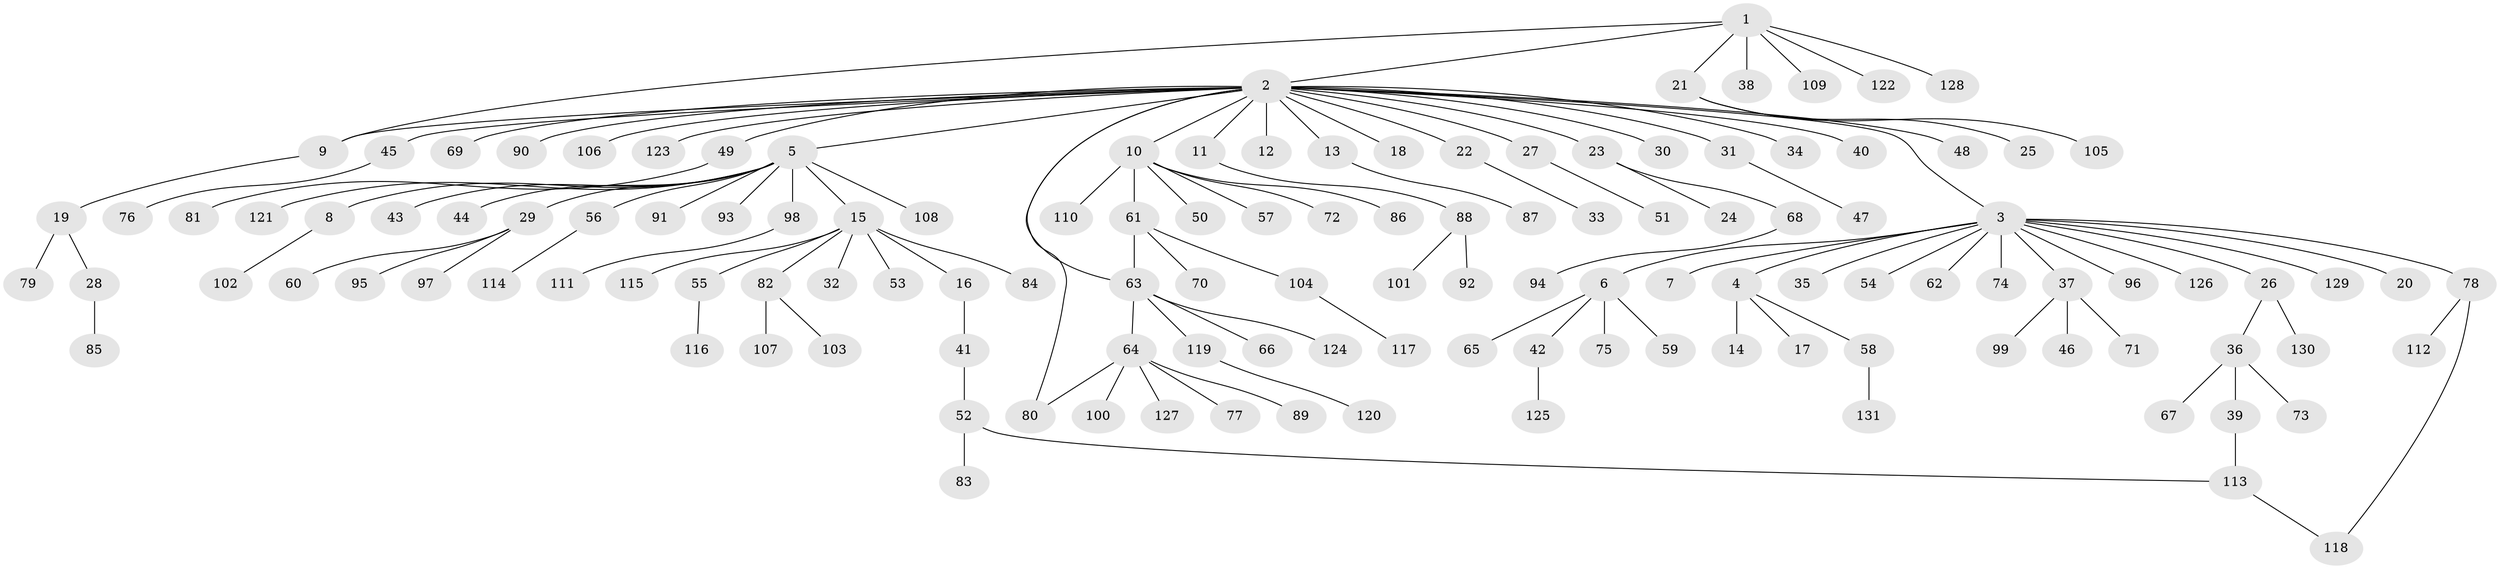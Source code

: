 // Generated by graph-tools (version 1.1) at 2025/26/03/09/25 03:26:05]
// undirected, 131 vertices, 135 edges
graph export_dot {
graph [start="1"]
  node [color=gray90,style=filled];
  1;
  2;
  3;
  4;
  5;
  6;
  7;
  8;
  9;
  10;
  11;
  12;
  13;
  14;
  15;
  16;
  17;
  18;
  19;
  20;
  21;
  22;
  23;
  24;
  25;
  26;
  27;
  28;
  29;
  30;
  31;
  32;
  33;
  34;
  35;
  36;
  37;
  38;
  39;
  40;
  41;
  42;
  43;
  44;
  45;
  46;
  47;
  48;
  49;
  50;
  51;
  52;
  53;
  54;
  55;
  56;
  57;
  58;
  59;
  60;
  61;
  62;
  63;
  64;
  65;
  66;
  67;
  68;
  69;
  70;
  71;
  72;
  73;
  74;
  75;
  76;
  77;
  78;
  79;
  80;
  81;
  82;
  83;
  84;
  85;
  86;
  87;
  88;
  89;
  90;
  91;
  92;
  93;
  94;
  95;
  96;
  97;
  98;
  99;
  100;
  101;
  102;
  103;
  104;
  105;
  106;
  107;
  108;
  109;
  110;
  111;
  112;
  113;
  114;
  115;
  116;
  117;
  118;
  119;
  120;
  121;
  122;
  123;
  124;
  125;
  126;
  127;
  128;
  129;
  130;
  131;
  1 -- 2;
  1 -- 9;
  1 -- 21;
  1 -- 38;
  1 -- 109;
  1 -- 122;
  1 -- 128;
  2 -- 3;
  2 -- 5;
  2 -- 9;
  2 -- 10;
  2 -- 11;
  2 -- 12;
  2 -- 13;
  2 -- 18;
  2 -- 22;
  2 -- 23;
  2 -- 27;
  2 -- 30;
  2 -- 31;
  2 -- 34;
  2 -- 40;
  2 -- 45;
  2 -- 48;
  2 -- 49;
  2 -- 63;
  2 -- 69;
  2 -- 80;
  2 -- 90;
  2 -- 106;
  2 -- 123;
  3 -- 4;
  3 -- 6;
  3 -- 7;
  3 -- 20;
  3 -- 26;
  3 -- 35;
  3 -- 37;
  3 -- 54;
  3 -- 62;
  3 -- 74;
  3 -- 78;
  3 -- 96;
  3 -- 126;
  3 -- 129;
  4 -- 14;
  4 -- 17;
  4 -- 58;
  5 -- 8;
  5 -- 15;
  5 -- 29;
  5 -- 43;
  5 -- 44;
  5 -- 56;
  5 -- 91;
  5 -- 93;
  5 -- 98;
  5 -- 108;
  5 -- 121;
  6 -- 42;
  6 -- 59;
  6 -- 65;
  6 -- 75;
  8 -- 102;
  9 -- 19;
  10 -- 50;
  10 -- 57;
  10 -- 61;
  10 -- 72;
  10 -- 86;
  10 -- 110;
  11 -- 88;
  13 -- 87;
  15 -- 16;
  15 -- 32;
  15 -- 53;
  15 -- 55;
  15 -- 82;
  15 -- 84;
  15 -- 115;
  16 -- 41;
  19 -- 28;
  19 -- 79;
  21 -- 25;
  21 -- 105;
  22 -- 33;
  23 -- 24;
  23 -- 68;
  26 -- 36;
  26 -- 130;
  27 -- 51;
  28 -- 85;
  29 -- 60;
  29 -- 95;
  29 -- 97;
  31 -- 47;
  36 -- 39;
  36 -- 67;
  36 -- 73;
  37 -- 46;
  37 -- 71;
  37 -- 99;
  39 -- 113;
  41 -- 52;
  42 -- 125;
  45 -- 76;
  49 -- 81;
  52 -- 83;
  52 -- 113;
  55 -- 116;
  56 -- 114;
  58 -- 131;
  61 -- 63;
  61 -- 70;
  61 -- 104;
  63 -- 64;
  63 -- 66;
  63 -- 119;
  63 -- 124;
  64 -- 77;
  64 -- 80;
  64 -- 89;
  64 -- 100;
  64 -- 127;
  68 -- 94;
  78 -- 112;
  78 -- 118;
  82 -- 103;
  82 -- 107;
  88 -- 92;
  88 -- 101;
  98 -- 111;
  104 -- 117;
  113 -- 118;
  119 -- 120;
}
